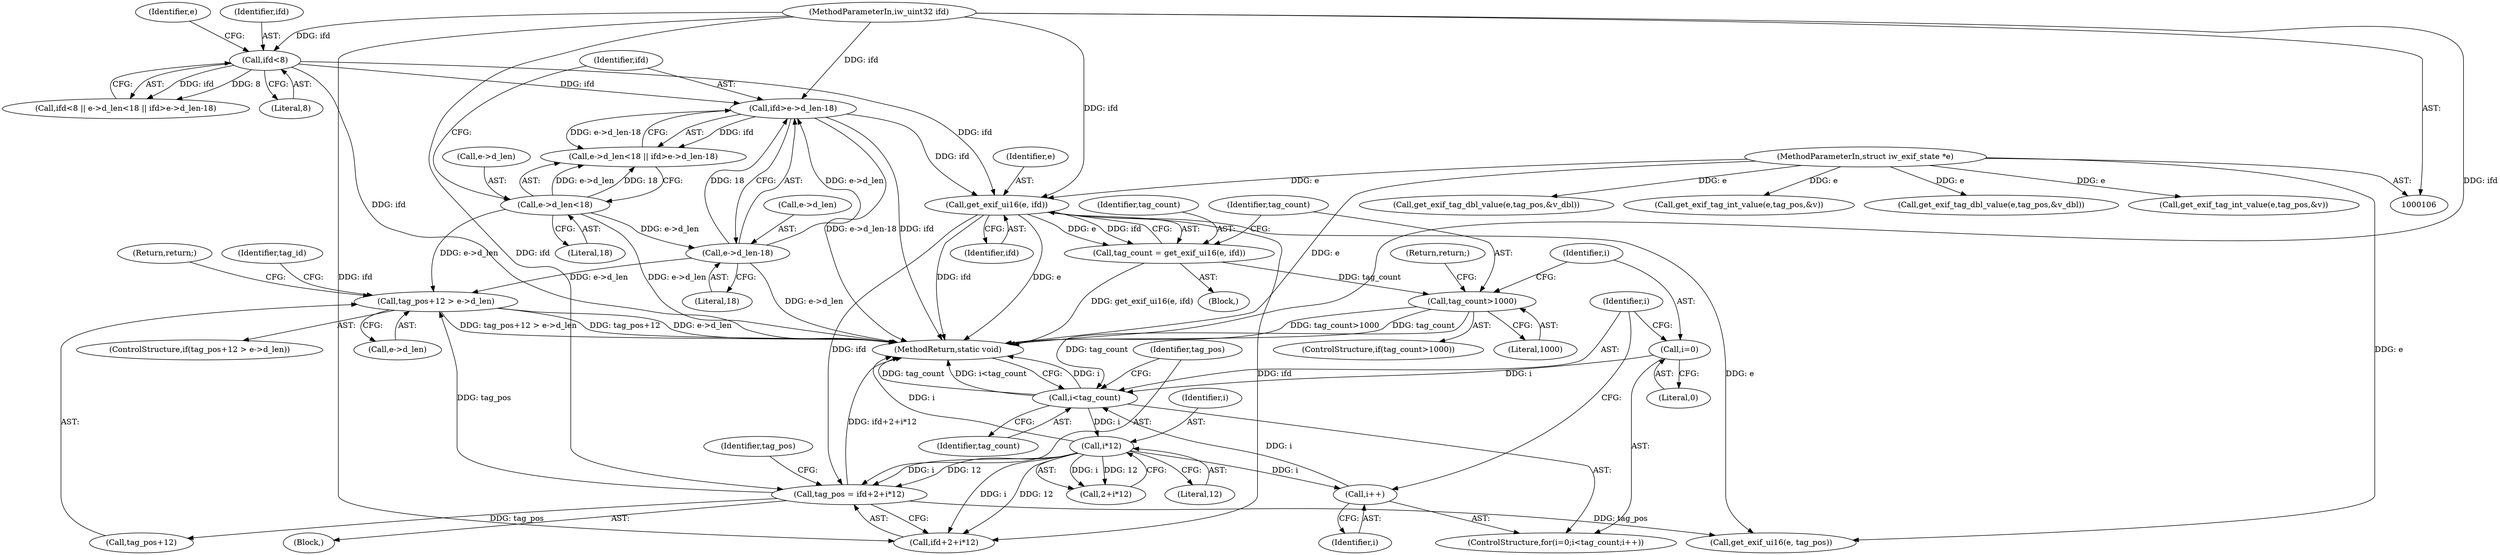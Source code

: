 digraph "0_imageworsener_b45cb1b665a14b0175b9cb1502ef7168e1fe0d5d_2@pointer" {
"1000166" [label="(Call,tag_pos+12 > e->d_len)"];
"1000156" [label="(Call,tag_pos = ifd+2+i*12)"];
"1000138" [label="(Call,get_exif_ui16(e, ifd))"];
"1000108" [label="(MethodParameterIn,struct iw_exif_state *e)"];
"1000128" [label="(Call,ifd>e->d_len-18)"];
"1000119" [label="(Call,ifd<8)"];
"1000109" [label="(MethodParameterIn,iw_uint32 ifd)"];
"1000130" [label="(Call,e->d_len-18)"];
"1000123" [label="(Call,e->d_len<18)"];
"1000162" [label="(Call,i*12)"];
"1000150" [label="(Call,i<tag_count)"];
"1000147" [label="(Call,i=0)"];
"1000153" [label="(Call,i++)"];
"1000142" [label="(Call,tag_count>1000)"];
"1000136" [label="(Call,tag_count = get_exif_ui16(e, ifd))"];
"1000173" [label="(Return,return;)"];
"1000143" [label="(Identifier,tag_count)"];
"1000124" [label="(Call,e->d_len)"];
"1000226" [label="(Call,get_exif_tag_dbl_value(e,tag_pos,&v_dbl))"];
"1000156" [label="(Call,tag_pos = ifd+2+i*12)"];
"1000128" [label="(Call,ifd>e->d_len-18)"];
"1000137" [label="(Identifier,tag_count)"];
"1000168" [label="(Identifier,tag_pos)"];
"1000150" [label="(Call,i<tag_count)"];
"1000141" [label="(ControlStructure,if(tag_count>1000))"];
"1000134" [label="(Literal,18)"];
"1000184" [label="(Call,get_exif_tag_int_value(e,tag_pos,&v))"];
"1000123" [label="(Call,e->d_len<18)"];
"1000118" [label="(Call,ifd<8 || e->d_len<18 || ifd>e->d_len-18)"];
"1000155" [label="(Block,)"];
"1000166" [label="(Call,tag_pos+12 > e->d_len)"];
"1000125" [label="(Identifier,e)"];
"1000152" [label="(Identifier,tag_count)"];
"1000212" [label="(Call,get_exif_tag_dbl_value(e,tag_pos,&v_dbl))"];
"1000119" [label="(Call,ifd<8)"];
"1000164" [label="(Literal,12)"];
"1000198" [label="(Call,get_exif_tag_int_value(e,tag_pos,&v))"];
"1000140" [label="(Identifier,ifd)"];
"1000120" [label="(Identifier,ifd)"];
"1000142" [label="(Call,tag_count>1000)"];
"1000162" [label="(Call,i*12)"];
"1000110" [label="(Block,)"];
"1000129" [label="(Identifier,ifd)"];
"1000145" [label="(Return,return;)"];
"1000138" [label="(Call,get_exif_ui16(e, ifd))"];
"1000157" [label="(Identifier,tag_pos)"];
"1000108" [label="(MethodParameterIn,struct iw_exif_state *e)"];
"1000127" [label="(Literal,18)"];
"1000130" [label="(Call,e->d_len-18)"];
"1000144" [label="(Literal,1000)"];
"1000176" [label="(Call,get_exif_ui16(e, tag_pos))"];
"1000170" [label="(Call,e->d_len)"];
"1000146" [label="(ControlStructure,for(i=0;i<tag_count;i++))"];
"1000121" [label="(Literal,8)"];
"1000139" [label="(Identifier,e)"];
"1000158" [label="(Call,ifd+2+i*12)"];
"1000175" [label="(Identifier,tag_id)"];
"1000148" [label="(Identifier,i)"];
"1000163" [label="(Identifier,i)"];
"1000238" [label="(MethodReturn,static void)"];
"1000153" [label="(Call,i++)"];
"1000149" [label="(Literal,0)"];
"1000109" [label="(MethodParameterIn,iw_uint32 ifd)"];
"1000154" [label="(Identifier,i)"];
"1000122" [label="(Call,e->d_len<18 || ifd>e->d_len-18)"];
"1000160" [label="(Call,2+i*12)"];
"1000147" [label="(Call,i=0)"];
"1000131" [label="(Call,e->d_len)"];
"1000167" [label="(Call,tag_pos+12)"];
"1000151" [label="(Identifier,i)"];
"1000165" [label="(ControlStructure,if(tag_pos+12 > e->d_len))"];
"1000136" [label="(Call,tag_count = get_exif_ui16(e, ifd))"];
"1000166" -> "1000165"  [label="AST: "];
"1000166" -> "1000170"  [label="CFG: "];
"1000167" -> "1000166"  [label="AST: "];
"1000170" -> "1000166"  [label="AST: "];
"1000173" -> "1000166"  [label="CFG: "];
"1000175" -> "1000166"  [label="CFG: "];
"1000166" -> "1000238"  [label="DDG: tag_pos+12 > e->d_len"];
"1000166" -> "1000238"  [label="DDG: tag_pos+12"];
"1000166" -> "1000238"  [label="DDG: e->d_len"];
"1000156" -> "1000166"  [label="DDG: tag_pos"];
"1000130" -> "1000166"  [label="DDG: e->d_len"];
"1000123" -> "1000166"  [label="DDG: e->d_len"];
"1000156" -> "1000155"  [label="AST: "];
"1000156" -> "1000158"  [label="CFG: "];
"1000157" -> "1000156"  [label="AST: "];
"1000158" -> "1000156"  [label="AST: "];
"1000168" -> "1000156"  [label="CFG: "];
"1000156" -> "1000238"  [label="DDG: ifd+2+i*12"];
"1000138" -> "1000156"  [label="DDG: ifd"];
"1000109" -> "1000156"  [label="DDG: ifd"];
"1000162" -> "1000156"  [label="DDG: i"];
"1000162" -> "1000156"  [label="DDG: 12"];
"1000156" -> "1000167"  [label="DDG: tag_pos"];
"1000156" -> "1000176"  [label="DDG: tag_pos"];
"1000138" -> "1000136"  [label="AST: "];
"1000138" -> "1000140"  [label="CFG: "];
"1000139" -> "1000138"  [label="AST: "];
"1000140" -> "1000138"  [label="AST: "];
"1000136" -> "1000138"  [label="CFG: "];
"1000138" -> "1000238"  [label="DDG: e"];
"1000138" -> "1000238"  [label="DDG: ifd"];
"1000138" -> "1000136"  [label="DDG: e"];
"1000138" -> "1000136"  [label="DDG: ifd"];
"1000108" -> "1000138"  [label="DDG: e"];
"1000128" -> "1000138"  [label="DDG: ifd"];
"1000119" -> "1000138"  [label="DDG: ifd"];
"1000109" -> "1000138"  [label="DDG: ifd"];
"1000138" -> "1000158"  [label="DDG: ifd"];
"1000138" -> "1000176"  [label="DDG: e"];
"1000108" -> "1000106"  [label="AST: "];
"1000108" -> "1000238"  [label="DDG: e"];
"1000108" -> "1000176"  [label="DDG: e"];
"1000108" -> "1000184"  [label="DDG: e"];
"1000108" -> "1000198"  [label="DDG: e"];
"1000108" -> "1000212"  [label="DDG: e"];
"1000108" -> "1000226"  [label="DDG: e"];
"1000128" -> "1000122"  [label="AST: "];
"1000128" -> "1000130"  [label="CFG: "];
"1000129" -> "1000128"  [label="AST: "];
"1000130" -> "1000128"  [label="AST: "];
"1000122" -> "1000128"  [label="CFG: "];
"1000128" -> "1000238"  [label="DDG: e->d_len-18"];
"1000128" -> "1000238"  [label="DDG: ifd"];
"1000128" -> "1000122"  [label="DDG: ifd"];
"1000128" -> "1000122"  [label="DDG: e->d_len-18"];
"1000119" -> "1000128"  [label="DDG: ifd"];
"1000109" -> "1000128"  [label="DDG: ifd"];
"1000130" -> "1000128"  [label="DDG: e->d_len"];
"1000130" -> "1000128"  [label="DDG: 18"];
"1000119" -> "1000118"  [label="AST: "];
"1000119" -> "1000121"  [label="CFG: "];
"1000120" -> "1000119"  [label="AST: "];
"1000121" -> "1000119"  [label="AST: "];
"1000125" -> "1000119"  [label="CFG: "];
"1000118" -> "1000119"  [label="CFG: "];
"1000119" -> "1000238"  [label="DDG: ifd"];
"1000119" -> "1000118"  [label="DDG: ifd"];
"1000119" -> "1000118"  [label="DDG: 8"];
"1000109" -> "1000119"  [label="DDG: ifd"];
"1000109" -> "1000106"  [label="AST: "];
"1000109" -> "1000238"  [label="DDG: ifd"];
"1000109" -> "1000158"  [label="DDG: ifd"];
"1000130" -> "1000134"  [label="CFG: "];
"1000131" -> "1000130"  [label="AST: "];
"1000134" -> "1000130"  [label="AST: "];
"1000130" -> "1000238"  [label="DDG: e->d_len"];
"1000123" -> "1000130"  [label="DDG: e->d_len"];
"1000123" -> "1000122"  [label="AST: "];
"1000123" -> "1000127"  [label="CFG: "];
"1000124" -> "1000123"  [label="AST: "];
"1000127" -> "1000123"  [label="AST: "];
"1000129" -> "1000123"  [label="CFG: "];
"1000122" -> "1000123"  [label="CFG: "];
"1000123" -> "1000238"  [label="DDG: e->d_len"];
"1000123" -> "1000122"  [label="DDG: e->d_len"];
"1000123" -> "1000122"  [label="DDG: 18"];
"1000162" -> "1000160"  [label="AST: "];
"1000162" -> "1000164"  [label="CFG: "];
"1000163" -> "1000162"  [label="AST: "];
"1000164" -> "1000162"  [label="AST: "];
"1000160" -> "1000162"  [label="CFG: "];
"1000162" -> "1000238"  [label="DDG: i"];
"1000162" -> "1000153"  [label="DDG: i"];
"1000162" -> "1000158"  [label="DDG: i"];
"1000162" -> "1000158"  [label="DDG: 12"];
"1000162" -> "1000160"  [label="DDG: i"];
"1000162" -> "1000160"  [label="DDG: 12"];
"1000150" -> "1000162"  [label="DDG: i"];
"1000150" -> "1000146"  [label="AST: "];
"1000150" -> "1000152"  [label="CFG: "];
"1000151" -> "1000150"  [label="AST: "];
"1000152" -> "1000150"  [label="AST: "];
"1000157" -> "1000150"  [label="CFG: "];
"1000238" -> "1000150"  [label="CFG: "];
"1000150" -> "1000238"  [label="DDG: i"];
"1000150" -> "1000238"  [label="DDG: tag_count"];
"1000150" -> "1000238"  [label="DDG: i<tag_count"];
"1000147" -> "1000150"  [label="DDG: i"];
"1000153" -> "1000150"  [label="DDG: i"];
"1000142" -> "1000150"  [label="DDG: tag_count"];
"1000147" -> "1000146"  [label="AST: "];
"1000147" -> "1000149"  [label="CFG: "];
"1000148" -> "1000147"  [label="AST: "];
"1000149" -> "1000147"  [label="AST: "];
"1000151" -> "1000147"  [label="CFG: "];
"1000153" -> "1000146"  [label="AST: "];
"1000153" -> "1000154"  [label="CFG: "];
"1000154" -> "1000153"  [label="AST: "];
"1000151" -> "1000153"  [label="CFG: "];
"1000142" -> "1000141"  [label="AST: "];
"1000142" -> "1000144"  [label="CFG: "];
"1000143" -> "1000142"  [label="AST: "];
"1000144" -> "1000142"  [label="AST: "];
"1000145" -> "1000142"  [label="CFG: "];
"1000148" -> "1000142"  [label="CFG: "];
"1000142" -> "1000238"  [label="DDG: tag_count>1000"];
"1000142" -> "1000238"  [label="DDG: tag_count"];
"1000136" -> "1000142"  [label="DDG: tag_count"];
"1000136" -> "1000110"  [label="AST: "];
"1000137" -> "1000136"  [label="AST: "];
"1000143" -> "1000136"  [label="CFG: "];
"1000136" -> "1000238"  [label="DDG: get_exif_ui16(e, ifd)"];
}
